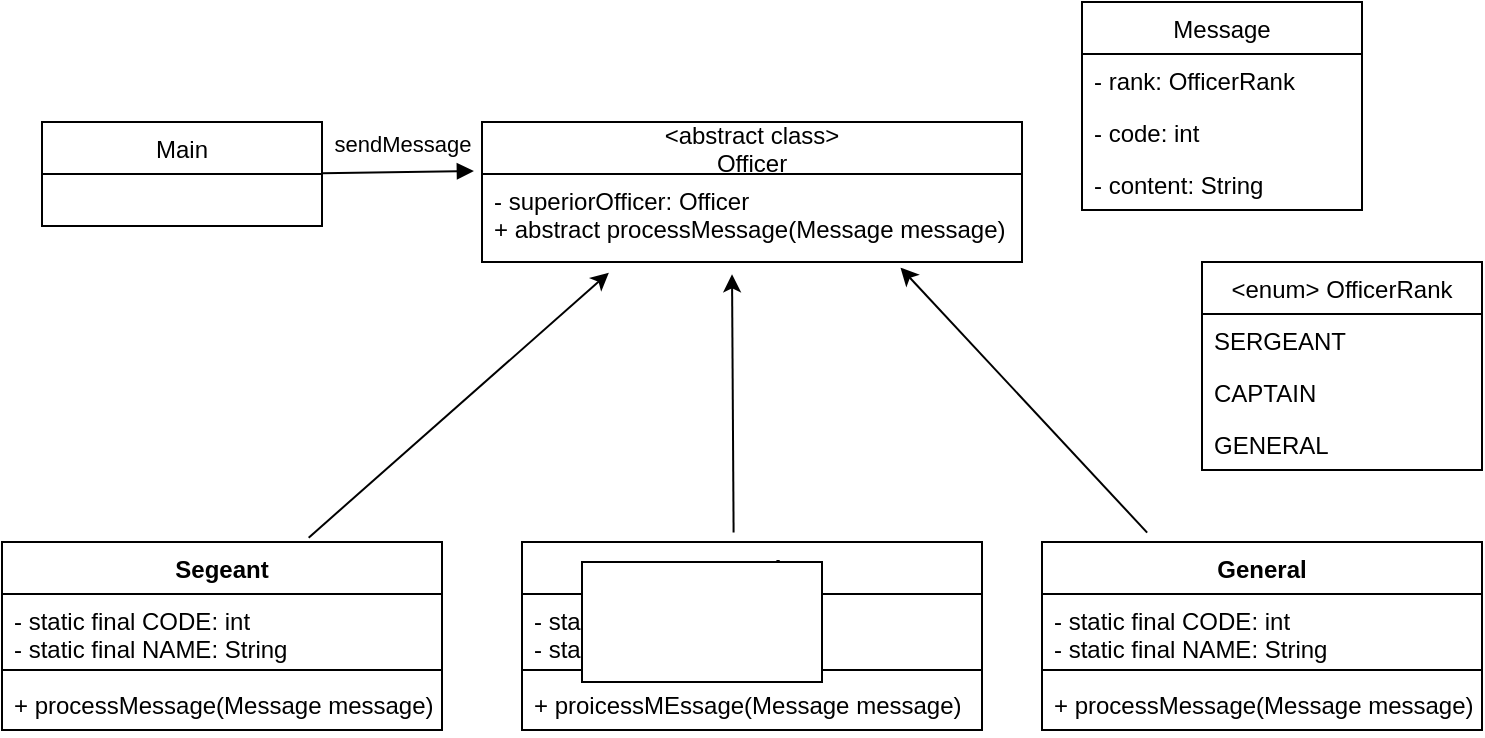 <mxfile version="15.5.4" type="embed"><diagram id="HYg7U7YeQen8tKx1YvNA" name="Page-1"><mxGraphModel dx="1111" dy="782" grid="1" gridSize="10" guides="1" tooltips="1" connect="1" arrows="1" fold="1" page="1" pageScale="1" pageWidth="827" pageHeight="1169" math="0" shadow="0"><root><mxCell id="0"/><mxCell id="1" parent="0"/><mxCell id="4YSodVz4LNyeT_gUnihc-25" value="Main" style="swimlane;fontStyle=0;childLayout=stackLayout;horizontal=1;startSize=26;fillColor=none;horizontalStack=0;resizeParent=1;resizeParentMax=0;resizeLast=0;collapsible=1;marginBottom=0;" parent="1" vertex="1"><mxGeometry x="90" y="150" width="140" height="52" as="geometry"/></mxCell><mxCell id="4YSodVz4LNyeT_gUnihc-33" value="&lt;abstract class&gt;&#10;Officer" style="swimlane;fontStyle=0;childLayout=stackLayout;horizontal=1;startSize=26;fillColor=none;horizontalStack=0;resizeParent=1;resizeParentMax=0;resizeLast=0;collapsible=1;marginBottom=0;" parent="1" vertex="1"><mxGeometry x="310" y="150" width="270" height="70" as="geometry"/></mxCell><mxCell id="4YSodVz4LNyeT_gUnihc-34" value="- superiorOfficer: Officer&#10;+ abstract processMessage(Message message)" style="text;strokeColor=none;fillColor=none;align=left;verticalAlign=top;spacingLeft=4;spacingRight=4;overflow=hidden;rotatable=0;points=[[0,0.5],[1,0.5]];portConstraint=eastwest;" parent="4YSodVz4LNyeT_gUnihc-33" vertex="1"><mxGeometry y="26" width="270" height="44" as="geometry"/></mxCell><mxCell id="4YSodVz4LNyeT_gUnihc-37" value="Message" style="swimlane;fontStyle=0;childLayout=stackLayout;horizontal=1;startSize=26;fillColor=none;horizontalStack=0;resizeParent=1;resizeParentMax=0;resizeLast=0;collapsible=1;marginBottom=0;" parent="1" vertex="1"><mxGeometry x="610" y="90" width="140" height="104" as="geometry"/></mxCell><mxCell id="4YSodVz4LNyeT_gUnihc-38" value="- rank: OfficerRank" style="text;strokeColor=none;fillColor=none;align=left;verticalAlign=top;spacingLeft=4;spacingRight=4;overflow=hidden;rotatable=0;points=[[0,0.5],[1,0.5]];portConstraint=eastwest;" parent="4YSodVz4LNyeT_gUnihc-37" vertex="1"><mxGeometry y="26" width="140" height="26" as="geometry"/></mxCell><mxCell id="4YSodVz4LNyeT_gUnihc-39" value="- code: int" style="text;strokeColor=none;fillColor=none;align=left;verticalAlign=top;spacingLeft=4;spacingRight=4;overflow=hidden;rotatable=0;points=[[0,0.5],[1,0.5]];portConstraint=eastwest;" parent="4YSodVz4LNyeT_gUnihc-37" vertex="1"><mxGeometry y="52" width="140" height="26" as="geometry"/></mxCell><mxCell id="4YSodVz4LNyeT_gUnihc-40" value="- content: String" style="text;strokeColor=none;fillColor=none;align=left;verticalAlign=top;spacingLeft=4;spacingRight=4;overflow=hidden;rotatable=0;points=[[0,0.5],[1,0.5]];portConstraint=eastwest;" parent="4YSodVz4LNyeT_gUnihc-37" vertex="1"><mxGeometry y="78" width="140" height="26" as="geometry"/></mxCell><mxCell id="4YSodVz4LNyeT_gUnihc-41" value="&lt;enum&gt; OfficerRank" style="swimlane;fontStyle=0;childLayout=stackLayout;horizontal=1;startSize=26;fillColor=none;horizontalStack=0;resizeParent=1;resizeParentMax=0;resizeLast=0;collapsible=1;marginBottom=0;" parent="1" vertex="1"><mxGeometry x="670" y="220" width="140" height="104" as="geometry"/></mxCell><mxCell id="4YSodVz4LNyeT_gUnihc-42" value="SERGEANT" style="text;strokeColor=none;fillColor=none;align=left;verticalAlign=top;spacingLeft=4;spacingRight=4;overflow=hidden;rotatable=0;points=[[0,0.5],[1,0.5]];portConstraint=eastwest;" parent="4YSodVz4LNyeT_gUnihc-41" vertex="1"><mxGeometry y="26" width="140" height="26" as="geometry"/></mxCell><mxCell id="4YSodVz4LNyeT_gUnihc-43" value="CAPTAIN" style="text;strokeColor=none;fillColor=none;align=left;verticalAlign=top;spacingLeft=4;spacingRight=4;overflow=hidden;rotatable=0;points=[[0,0.5],[1,0.5]];portConstraint=eastwest;" parent="4YSodVz4LNyeT_gUnihc-41" vertex="1"><mxGeometry y="52" width="140" height="26" as="geometry"/></mxCell><mxCell id="4YSodVz4LNyeT_gUnihc-44" value="GENERAL" style="text;strokeColor=none;fillColor=none;align=left;verticalAlign=top;spacingLeft=4;spacingRight=4;overflow=hidden;rotatable=0;points=[[0,0.5],[1,0.5]];portConstraint=eastwest;" parent="4YSodVz4LNyeT_gUnihc-41" vertex="1"><mxGeometry y="78" width="140" height="26" as="geometry"/></mxCell><mxCell id="4YSodVz4LNyeT_gUnihc-57" value="Segeant" style="swimlane;fontStyle=1;align=center;verticalAlign=top;childLayout=stackLayout;horizontal=1;startSize=26;horizontalStack=0;resizeParent=1;resizeParentMax=0;resizeLast=0;collapsible=1;marginBottom=0;" parent="1" vertex="1"><mxGeometry x="70" y="360" width="220" height="94" as="geometry"/></mxCell><mxCell id="4YSodVz4LNyeT_gUnihc-58" value="- static final CODE: int&#10;- static final NAME: String" style="text;strokeColor=none;fillColor=none;align=left;verticalAlign=top;spacingLeft=4;spacingRight=4;overflow=hidden;rotatable=0;points=[[0,0.5],[1,0.5]];portConstraint=eastwest;" parent="4YSodVz4LNyeT_gUnihc-57" vertex="1"><mxGeometry y="26" width="220" height="34" as="geometry"/></mxCell><mxCell id="4YSodVz4LNyeT_gUnihc-59" value="" style="line;strokeWidth=1;fillColor=none;align=left;verticalAlign=middle;spacingTop=-1;spacingLeft=3;spacingRight=3;rotatable=0;labelPosition=right;points=[];portConstraint=eastwest;" parent="4YSodVz4LNyeT_gUnihc-57" vertex="1"><mxGeometry y="60" width="220" height="8" as="geometry"/></mxCell><mxCell id="4YSodVz4LNyeT_gUnihc-60" value="+ processMessage(Message message)" style="text;strokeColor=none;fillColor=none;align=left;verticalAlign=top;spacingLeft=4;spacingRight=4;overflow=hidden;rotatable=0;points=[[0,0.5],[1,0.5]];portConstraint=eastwest;" parent="4YSodVz4LNyeT_gUnihc-57" vertex="1"><mxGeometry y="68" width="220" height="26" as="geometry"/></mxCell><mxCell id="4YSodVz4LNyeT_gUnihc-61" value="Captain" style="swimlane;fontStyle=1;align=center;verticalAlign=top;childLayout=stackLayout;horizontal=1;startSize=26;horizontalStack=0;resizeParent=1;resizeParentMax=0;resizeLast=0;collapsible=1;marginBottom=0;" parent="1" vertex="1"><mxGeometry x="330" y="360" width="230" height="94" as="geometry"/></mxCell><mxCell id="4YSodVz4LNyeT_gUnihc-62" value="- static final CODE: int&#10;- static final NAME: String" style="text;strokeColor=none;fillColor=none;align=left;verticalAlign=top;spacingLeft=4;spacingRight=4;overflow=hidden;rotatable=0;points=[[0,0.5],[1,0.5]];portConstraint=eastwest;" parent="4YSodVz4LNyeT_gUnihc-61" vertex="1"><mxGeometry y="26" width="230" height="34" as="geometry"/></mxCell><mxCell id="4YSodVz4LNyeT_gUnihc-63" value="" style="line;strokeWidth=1;fillColor=none;align=left;verticalAlign=middle;spacingTop=-1;spacingLeft=3;spacingRight=3;rotatable=0;labelPosition=right;points=[];portConstraint=eastwest;" parent="4YSodVz4LNyeT_gUnihc-61" vertex="1"><mxGeometry y="60" width="230" height="8" as="geometry"/></mxCell><mxCell id="4YSodVz4LNyeT_gUnihc-64" value="+ proicessMEssage(Message message)" style="text;strokeColor=none;fillColor=none;align=left;verticalAlign=top;spacingLeft=4;spacingRight=4;overflow=hidden;rotatable=0;points=[[0,0.5],[1,0.5]];portConstraint=eastwest;" parent="4YSodVz4LNyeT_gUnihc-61" vertex="1"><mxGeometry y="68" width="230" height="26" as="geometry"/></mxCell><mxCell id="4YSodVz4LNyeT_gUnihc-65" value="General" style="swimlane;fontStyle=1;align=center;verticalAlign=top;childLayout=stackLayout;horizontal=1;startSize=26;horizontalStack=0;resizeParent=1;resizeParentMax=0;resizeLast=0;collapsible=1;marginBottom=0;" parent="1" vertex="1"><mxGeometry x="590" y="360" width="220" height="94" as="geometry"/></mxCell><mxCell id="4YSodVz4LNyeT_gUnihc-66" value="- static final CODE: int&#10;- static final NAME: String" style="text;strokeColor=none;fillColor=none;align=left;verticalAlign=top;spacingLeft=4;spacingRight=4;overflow=hidden;rotatable=0;points=[[0,0.5],[1,0.5]];portConstraint=eastwest;" parent="4YSodVz4LNyeT_gUnihc-65" vertex="1"><mxGeometry y="26" width="220" height="34" as="geometry"/></mxCell><mxCell id="4YSodVz4LNyeT_gUnihc-67" value="" style="line;strokeWidth=1;fillColor=none;align=left;verticalAlign=middle;spacingTop=-1;spacingLeft=3;spacingRight=3;rotatable=0;labelPosition=right;points=[];portConstraint=eastwest;" parent="4YSodVz4LNyeT_gUnihc-65" vertex="1"><mxGeometry y="60" width="220" height="8" as="geometry"/></mxCell><mxCell id="4YSodVz4LNyeT_gUnihc-68" value="+ processMessage(Message message)" style="text;strokeColor=none;fillColor=none;align=left;verticalAlign=top;spacingLeft=4;spacingRight=4;overflow=hidden;rotatable=0;points=[[0,0.5],[1,0.5]];portConstraint=eastwest;" parent="4YSodVz4LNyeT_gUnihc-65" vertex="1"><mxGeometry y="68" width="220" height="26" as="geometry"/></mxCell><mxCell id="4YSodVz4LNyeT_gUnihc-69" value="sendMessage" style="html=1;verticalAlign=bottom;endArrow=block;rounded=0;entryX=-0.015;entryY=-0.034;entryDx=0;entryDy=0;entryPerimeter=0;" parent="1" target="4YSodVz4LNyeT_gUnihc-34" edge="1"><mxGeometry x="0.055" y="5" width="80" relative="1" as="geometry"><mxPoint x="230" y="175.58" as="sourcePoint"/><mxPoint x="290" y="176" as="targetPoint"/><mxPoint as="offset"/></mxGeometry></mxCell><mxCell id="4YSodVz4LNyeT_gUnihc-70" value="" style="endArrow=classic;html=1;rounded=0;entryX=0.235;entryY=1.121;entryDx=0;entryDy=0;entryPerimeter=0;exitX=0.697;exitY=-0.023;exitDx=0;exitDy=0;exitPerimeter=0;" parent="1" source="4YSodVz4LNyeT_gUnihc-57" target="4YSodVz4LNyeT_gUnihc-34" edge="1"><mxGeometry width="50" height="50" relative="1" as="geometry"><mxPoint x="220" y="340" as="sourcePoint"/><mxPoint x="270" y="290" as="targetPoint"/></mxGeometry></mxCell><mxCell id="4YSodVz4LNyeT_gUnihc-71" value="" style="endArrow=classic;html=1;rounded=0;entryX=0.463;entryY=1.14;entryDx=0;entryDy=0;entryPerimeter=0;exitX=0.46;exitY=-0.05;exitDx=0;exitDy=0;exitPerimeter=0;" parent="1" source="4YSodVz4LNyeT_gUnihc-61" target="4YSodVz4LNyeT_gUnihc-34" edge="1"><mxGeometry width="50" height="50" relative="1" as="geometry"><mxPoint x="400" y="340" as="sourcePoint"/><mxPoint x="450" y="290" as="targetPoint"/></mxGeometry></mxCell><mxCell id="4YSodVz4LNyeT_gUnihc-72" value="" style="endArrow=classic;html=1;rounded=0;entryX=0.775;entryY=1.064;entryDx=0;entryDy=0;entryPerimeter=0;exitX=0.239;exitY=-0.05;exitDx=0;exitDy=0;exitPerimeter=0;" parent="1" source="4YSodVz4LNyeT_gUnihc-65" target="4YSodVz4LNyeT_gUnihc-34" edge="1"><mxGeometry width="50" height="50" relative="1" as="geometry"><mxPoint x="630" y="350" as="sourcePoint"/><mxPoint x="680" y="300" as="targetPoint"/></mxGeometry></mxCell><mxCell id="2" value="" style="whiteSpace=wrap;html=1;" vertex="1" parent="1"><mxGeometry x="360" y="370" width="120" height="60" as="geometry"/></mxCell></root></mxGraphModel></diagram></mxfile>